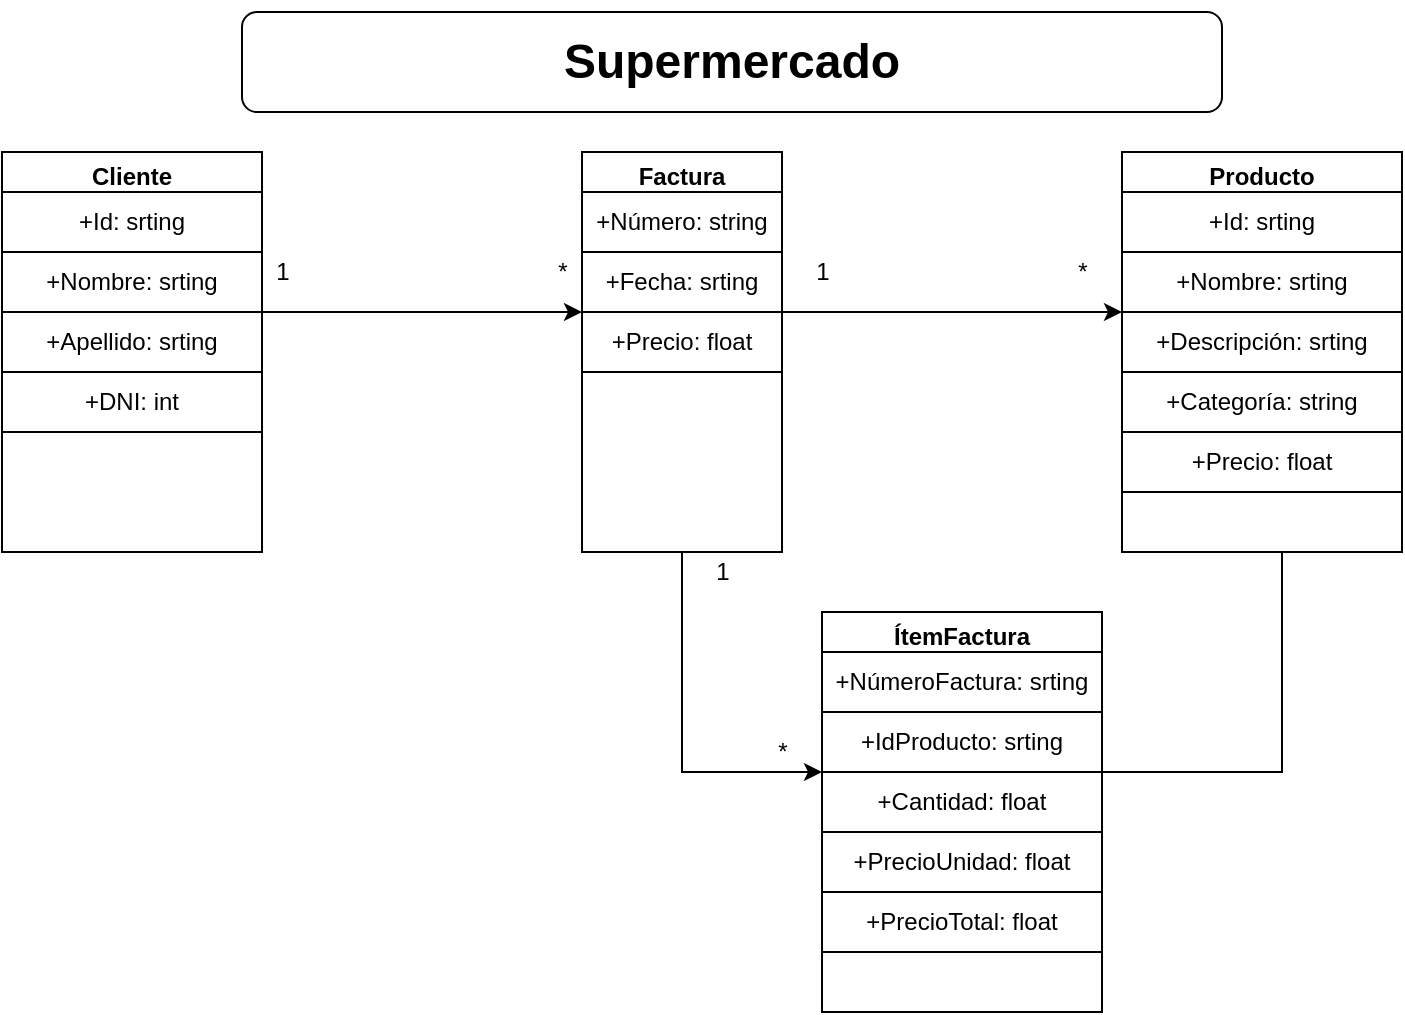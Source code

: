 <mxfile version="18.0.7" type="github">
  <diagram id="C5RBs43oDa-KdzZeNtuy" name="Page-1">
    <mxGraphModel dx="835" dy="355" grid="1" gridSize="10" guides="1" tooltips="1" connect="1" arrows="1" fold="1" page="1" pageScale="1" pageWidth="827" pageHeight="1169" background="none" math="0" shadow="0">
      <root>
        <mxCell id="WIyWlLk6GJQsqaUBKTNV-0" />
        <mxCell id="WIyWlLk6GJQsqaUBKTNV-1" parent="WIyWlLk6GJQsqaUBKTNV-0" />
        <mxCell id="DoNyQpDXPHx49vUUo47L-1" value="Cliente" style="swimlane;" vertex="1" parent="WIyWlLk6GJQsqaUBKTNV-1">
          <mxGeometry x="50" y="80" width="130" height="200" as="geometry" />
        </mxCell>
        <mxCell id="DoNyQpDXPHx49vUUo47L-2" value="+Id: srting" style="rounded=0;whiteSpace=wrap;html=1;" vertex="1" parent="DoNyQpDXPHx49vUUo47L-1">
          <mxGeometry y="20" width="130" height="30" as="geometry" />
        </mxCell>
        <mxCell id="DoNyQpDXPHx49vUUo47L-3" value="+Nombre: srting" style="rounded=0;whiteSpace=wrap;html=1;" vertex="1" parent="DoNyQpDXPHx49vUUo47L-1">
          <mxGeometry y="50" width="130" height="30" as="geometry" />
        </mxCell>
        <mxCell id="DoNyQpDXPHx49vUUo47L-4" value="+Apellido: srting" style="rounded=0;whiteSpace=wrap;html=1;" vertex="1" parent="DoNyQpDXPHx49vUUo47L-1">
          <mxGeometry y="80" width="130" height="30" as="geometry" />
        </mxCell>
        <mxCell id="DoNyQpDXPHx49vUUo47L-5" value="+DNI: int" style="rounded=0;whiteSpace=wrap;html=1;" vertex="1" parent="DoNyQpDXPHx49vUUo47L-1">
          <mxGeometry y="110" width="130" height="30" as="geometry" />
        </mxCell>
        <mxCell id="DoNyQpDXPHx49vUUo47L-20" value="+DNI: int" style="rounded=0;whiteSpace=wrap;html=1;" vertex="1" parent="DoNyQpDXPHx49vUUo47L-1">
          <mxGeometry y="110" width="130" height="30" as="geometry" />
        </mxCell>
        <mxCell id="DoNyQpDXPHx49vUUo47L-21" value="+DNI: int" style="rounded=0;whiteSpace=wrap;html=1;" vertex="1" parent="DoNyQpDXPHx49vUUo47L-1">
          <mxGeometry y="110" width="130" height="30" as="geometry" />
        </mxCell>
        <mxCell id="DoNyQpDXPHx49vUUo47L-22" value="+Nombre: srting" style="rounded=0;whiteSpace=wrap;html=1;" vertex="1" parent="DoNyQpDXPHx49vUUo47L-1">
          <mxGeometry y="50" width="130" height="30" as="geometry" />
        </mxCell>
        <mxCell id="DoNyQpDXPHx49vUUo47L-7" value="Producto" style="swimlane;" vertex="1" parent="WIyWlLk6GJQsqaUBKTNV-1">
          <mxGeometry x="610" y="80" width="140" height="200" as="geometry" />
        </mxCell>
        <mxCell id="DoNyQpDXPHx49vUUo47L-8" value="+Id: srting" style="rounded=0;whiteSpace=wrap;html=1;" vertex="1" parent="DoNyQpDXPHx49vUUo47L-7">
          <mxGeometry y="20" width="140" height="30" as="geometry" />
        </mxCell>
        <mxCell id="DoNyQpDXPHx49vUUo47L-9" value="+Nombre: srting" style="rounded=0;whiteSpace=wrap;html=1;" vertex="1" parent="DoNyQpDXPHx49vUUo47L-7">
          <mxGeometry y="50" width="140" height="30" as="geometry" />
        </mxCell>
        <mxCell id="DoNyQpDXPHx49vUUo47L-10" value="+Descripción: srting" style="rounded=0;whiteSpace=wrap;html=1;" vertex="1" parent="DoNyQpDXPHx49vUUo47L-7">
          <mxGeometry y="80" width="140" height="30" as="geometry" />
        </mxCell>
        <mxCell id="DoNyQpDXPHx49vUUo47L-11" value="+Categoría: string" style="rounded=0;whiteSpace=wrap;html=1;" vertex="1" parent="DoNyQpDXPHx49vUUo47L-7">
          <mxGeometry y="110" width="140" height="30" as="geometry" />
        </mxCell>
        <mxCell id="DoNyQpDXPHx49vUUo47L-12" value="+Precio: float" style="rounded=0;whiteSpace=wrap;html=1;" vertex="1" parent="DoNyQpDXPHx49vUUo47L-7">
          <mxGeometry y="140" width="140" height="30" as="geometry" />
        </mxCell>
        <mxCell id="DoNyQpDXPHx49vUUo47L-13" value="Factura" style="swimlane;" vertex="1" parent="WIyWlLk6GJQsqaUBKTNV-1">
          <mxGeometry x="340" y="80" width="100" height="200" as="geometry" />
        </mxCell>
        <mxCell id="DoNyQpDXPHx49vUUo47L-14" value="+Número: string" style="rounded=0;whiteSpace=wrap;html=1;" vertex="1" parent="DoNyQpDXPHx49vUUo47L-13">
          <mxGeometry y="20" width="100" height="30" as="geometry" />
        </mxCell>
        <mxCell id="DoNyQpDXPHx49vUUo47L-15" value="+Fecha: srting" style="rounded=0;whiteSpace=wrap;html=1;" vertex="1" parent="DoNyQpDXPHx49vUUo47L-13">
          <mxGeometry y="50" width="100" height="30" as="geometry" />
        </mxCell>
        <mxCell id="DoNyQpDXPHx49vUUo47L-18" value="+Precio: float" style="rounded=0;whiteSpace=wrap;html=1;" vertex="1" parent="DoNyQpDXPHx49vUUo47L-13">
          <mxGeometry y="80" width="100" height="30" as="geometry" />
        </mxCell>
        <mxCell id="DoNyQpDXPHx49vUUo47L-26" value="" style="endArrow=classic;html=1;rounded=0;exitX=1;exitY=1;exitDx=0;exitDy=0;entryX=0;entryY=0;entryDx=0;entryDy=0;" edge="1" parent="WIyWlLk6GJQsqaUBKTNV-1" source="DoNyQpDXPHx49vUUo47L-22" target="DoNyQpDXPHx49vUUo47L-18">
          <mxGeometry width="50" height="50" relative="1" as="geometry">
            <mxPoint x="410" y="420" as="sourcePoint" />
            <mxPoint x="460" y="370" as="targetPoint" />
            <Array as="points" />
          </mxGeometry>
        </mxCell>
        <mxCell id="DoNyQpDXPHx49vUUo47L-27" value="1" style="text;html=1;align=center;verticalAlign=middle;resizable=0;points=[];autosize=1;strokeColor=none;fillColor=none;" vertex="1" parent="WIyWlLk6GJQsqaUBKTNV-1">
          <mxGeometry x="180" y="130" width="20" height="20" as="geometry" />
        </mxCell>
        <mxCell id="DoNyQpDXPHx49vUUo47L-29" value="*" style="text;html=1;align=center;verticalAlign=middle;resizable=0;points=[];autosize=1;strokeColor=none;fillColor=none;" vertex="1" parent="WIyWlLk6GJQsqaUBKTNV-1">
          <mxGeometry x="320" y="130" width="20" height="20" as="geometry" />
        </mxCell>
        <mxCell id="DoNyQpDXPHx49vUUo47L-30" value="" style="endArrow=classic;html=1;rounded=0;entryX=0;entryY=0;entryDx=0;entryDy=0;exitX=1;exitY=1;exitDx=0;exitDy=0;" edge="1" parent="WIyWlLk6GJQsqaUBKTNV-1" source="DoNyQpDXPHx49vUUo47L-15" target="DoNyQpDXPHx49vUUo47L-10">
          <mxGeometry width="50" height="50" relative="1" as="geometry">
            <mxPoint x="460" y="160" as="sourcePoint" />
            <mxPoint x="460" y="370" as="targetPoint" />
            <Array as="points">
              <mxPoint x="550" y="160" />
            </Array>
          </mxGeometry>
        </mxCell>
        <mxCell id="DoNyQpDXPHx49vUUo47L-31" value="1" style="text;html=1;align=center;verticalAlign=middle;resizable=0;points=[];autosize=1;strokeColor=none;fillColor=none;" vertex="1" parent="WIyWlLk6GJQsqaUBKTNV-1">
          <mxGeometry x="450" y="130" width="20" height="20" as="geometry" />
        </mxCell>
        <mxCell id="DoNyQpDXPHx49vUUo47L-32" value="*" style="text;html=1;align=center;verticalAlign=middle;resizable=0;points=[];autosize=1;strokeColor=none;fillColor=none;" vertex="1" parent="WIyWlLk6GJQsqaUBKTNV-1">
          <mxGeometry x="580" y="130" width="20" height="20" as="geometry" />
        </mxCell>
        <mxCell id="DoNyQpDXPHx49vUUo47L-35" value="ÍtemFactura" style="swimlane;" vertex="1" parent="WIyWlLk6GJQsqaUBKTNV-1">
          <mxGeometry x="460" y="310" width="140" height="200" as="geometry" />
        </mxCell>
        <mxCell id="DoNyQpDXPHx49vUUo47L-36" value="+NúmeroFactura: srting" style="rounded=0;whiteSpace=wrap;html=1;" vertex="1" parent="DoNyQpDXPHx49vUUo47L-35">
          <mxGeometry y="20" width="140" height="30" as="geometry" />
        </mxCell>
        <mxCell id="DoNyQpDXPHx49vUUo47L-37" value="+IdProducto: srting" style="rounded=0;whiteSpace=wrap;html=1;" vertex="1" parent="DoNyQpDXPHx49vUUo47L-35">
          <mxGeometry y="50" width="140" height="30" as="geometry" />
        </mxCell>
        <mxCell id="DoNyQpDXPHx49vUUo47L-38" value="+Cantidad: float" style="rounded=0;whiteSpace=wrap;html=1;" vertex="1" parent="DoNyQpDXPHx49vUUo47L-35">
          <mxGeometry y="80" width="140" height="30" as="geometry" />
        </mxCell>
        <mxCell id="DoNyQpDXPHx49vUUo47L-39" value="+PrecioUnidad: float" style="rounded=0;whiteSpace=wrap;html=1;" vertex="1" parent="DoNyQpDXPHx49vUUo47L-35">
          <mxGeometry y="110" width="140" height="30" as="geometry" />
        </mxCell>
        <mxCell id="DoNyQpDXPHx49vUUo47L-40" value="+PrecioTotal: float" style="rounded=0;whiteSpace=wrap;html=1;" vertex="1" parent="DoNyQpDXPHx49vUUo47L-35">
          <mxGeometry y="140" width="140" height="30" as="geometry" />
        </mxCell>
        <mxCell id="DoNyQpDXPHx49vUUo47L-41" value="" style="endArrow=classic;html=1;rounded=0;exitX=0.5;exitY=1;exitDx=0;exitDy=0;entryX=0;entryY=1;entryDx=0;entryDy=0;" edge="1" parent="WIyWlLk6GJQsqaUBKTNV-1" source="DoNyQpDXPHx49vUUo47L-13" target="DoNyQpDXPHx49vUUo47L-37">
          <mxGeometry width="50" height="50" relative="1" as="geometry">
            <mxPoint x="410" y="270" as="sourcePoint" />
            <mxPoint x="460" y="220" as="targetPoint" />
            <Array as="points">
              <mxPoint x="390" y="390" />
            </Array>
          </mxGeometry>
        </mxCell>
        <mxCell id="DoNyQpDXPHx49vUUo47L-42" value="1" style="text;html=1;align=center;verticalAlign=middle;resizable=0;points=[];autosize=1;strokeColor=none;fillColor=none;" vertex="1" parent="WIyWlLk6GJQsqaUBKTNV-1">
          <mxGeometry x="400" y="280" width="20" height="20" as="geometry" />
        </mxCell>
        <mxCell id="DoNyQpDXPHx49vUUo47L-43" value="*" style="text;html=1;align=center;verticalAlign=middle;resizable=0;points=[];autosize=1;strokeColor=none;fillColor=none;" vertex="1" parent="WIyWlLk6GJQsqaUBKTNV-1">
          <mxGeometry x="430" y="370" width="20" height="20" as="geometry" />
        </mxCell>
        <mxCell id="DoNyQpDXPHx49vUUo47L-44" value="" style="endArrow=none;html=1;rounded=0;exitX=1;exitY=0;exitDx=0;exitDy=0;" edge="1" parent="WIyWlLk6GJQsqaUBKTNV-1" source="DoNyQpDXPHx49vUUo47L-38">
          <mxGeometry width="50" height="50" relative="1" as="geometry">
            <mxPoint x="600" y="430" as="sourcePoint" />
            <mxPoint x="690" y="280" as="targetPoint" />
            <Array as="points">
              <mxPoint x="690" y="390" />
            </Array>
          </mxGeometry>
        </mxCell>
        <mxCell id="DoNyQpDXPHx49vUUo47L-45" value="&lt;h1&gt;Supermercado&lt;/h1&gt;" style="rounded=1;whiteSpace=wrap;html=1;" vertex="1" parent="WIyWlLk6GJQsqaUBKTNV-1">
          <mxGeometry x="170" y="10" width="490" height="50" as="geometry" />
        </mxCell>
      </root>
    </mxGraphModel>
  </diagram>
</mxfile>
